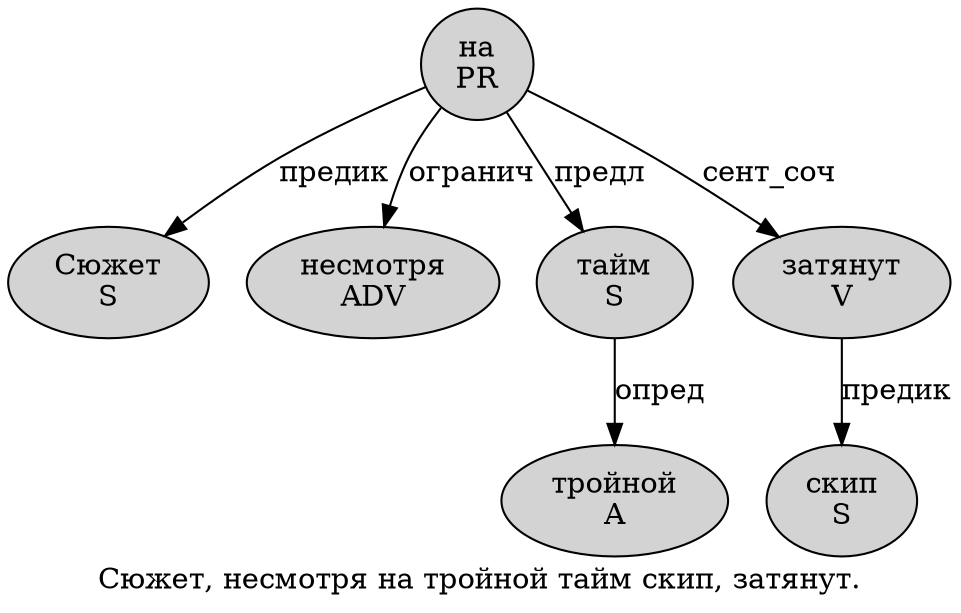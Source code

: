 digraph SENTENCE_4230 {
	graph [label="Сюжет, несмотря на тройной тайм скип, затянут."]
	node [style=filled]
		0 [label="Сюжет
S" color="" fillcolor=lightgray penwidth=1 shape=ellipse]
		2 [label="несмотря
ADV" color="" fillcolor=lightgray penwidth=1 shape=ellipse]
		3 [label="на
PR" color="" fillcolor=lightgray penwidth=1 shape=ellipse]
		4 [label="тройной
A" color="" fillcolor=lightgray penwidth=1 shape=ellipse]
		5 [label="тайм
S" color="" fillcolor=lightgray penwidth=1 shape=ellipse]
		6 [label="скип
S" color="" fillcolor=lightgray penwidth=1 shape=ellipse]
		8 [label="затянут
V" color="" fillcolor=lightgray penwidth=1 shape=ellipse]
			5 -> 4 [label="опред"]
			8 -> 6 [label="предик"]
			3 -> 0 [label="предик"]
			3 -> 2 [label="огранич"]
			3 -> 5 [label="предл"]
			3 -> 8 [label="сент_соч"]
}